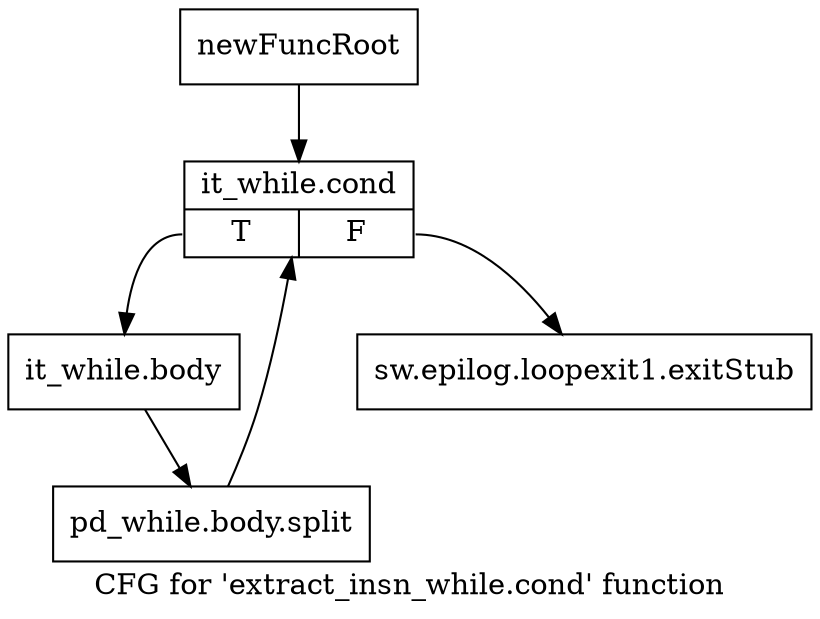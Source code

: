 digraph "CFG for 'extract_insn_while.cond' function" {
	label="CFG for 'extract_insn_while.cond' function";

	Node0xb82bc60 [shape=record,label="{newFuncRoot}"];
	Node0xb82bc60 -> Node0xb82bd00;
	Node0xb82bcb0 [shape=record,label="{sw.epilog.loopexit1.exitStub}"];
	Node0xb82bd00 [shape=record,label="{it_while.cond|{<s0>T|<s1>F}}"];
	Node0xb82bd00:s0 -> Node0xb82bd50;
	Node0xb82bd00:s1 -> Node0xb82bcb0;
	Node0xb82bd50 [shape=record,label="{it_while.body}"];
	Node0xb82bd50 -> Node0xf971ec0;
	Node0xf971ec0 [shape=record,label="{pd_while.body.split}"];
	Node0xf971ec0 -> Node0xb82bd00;
}
